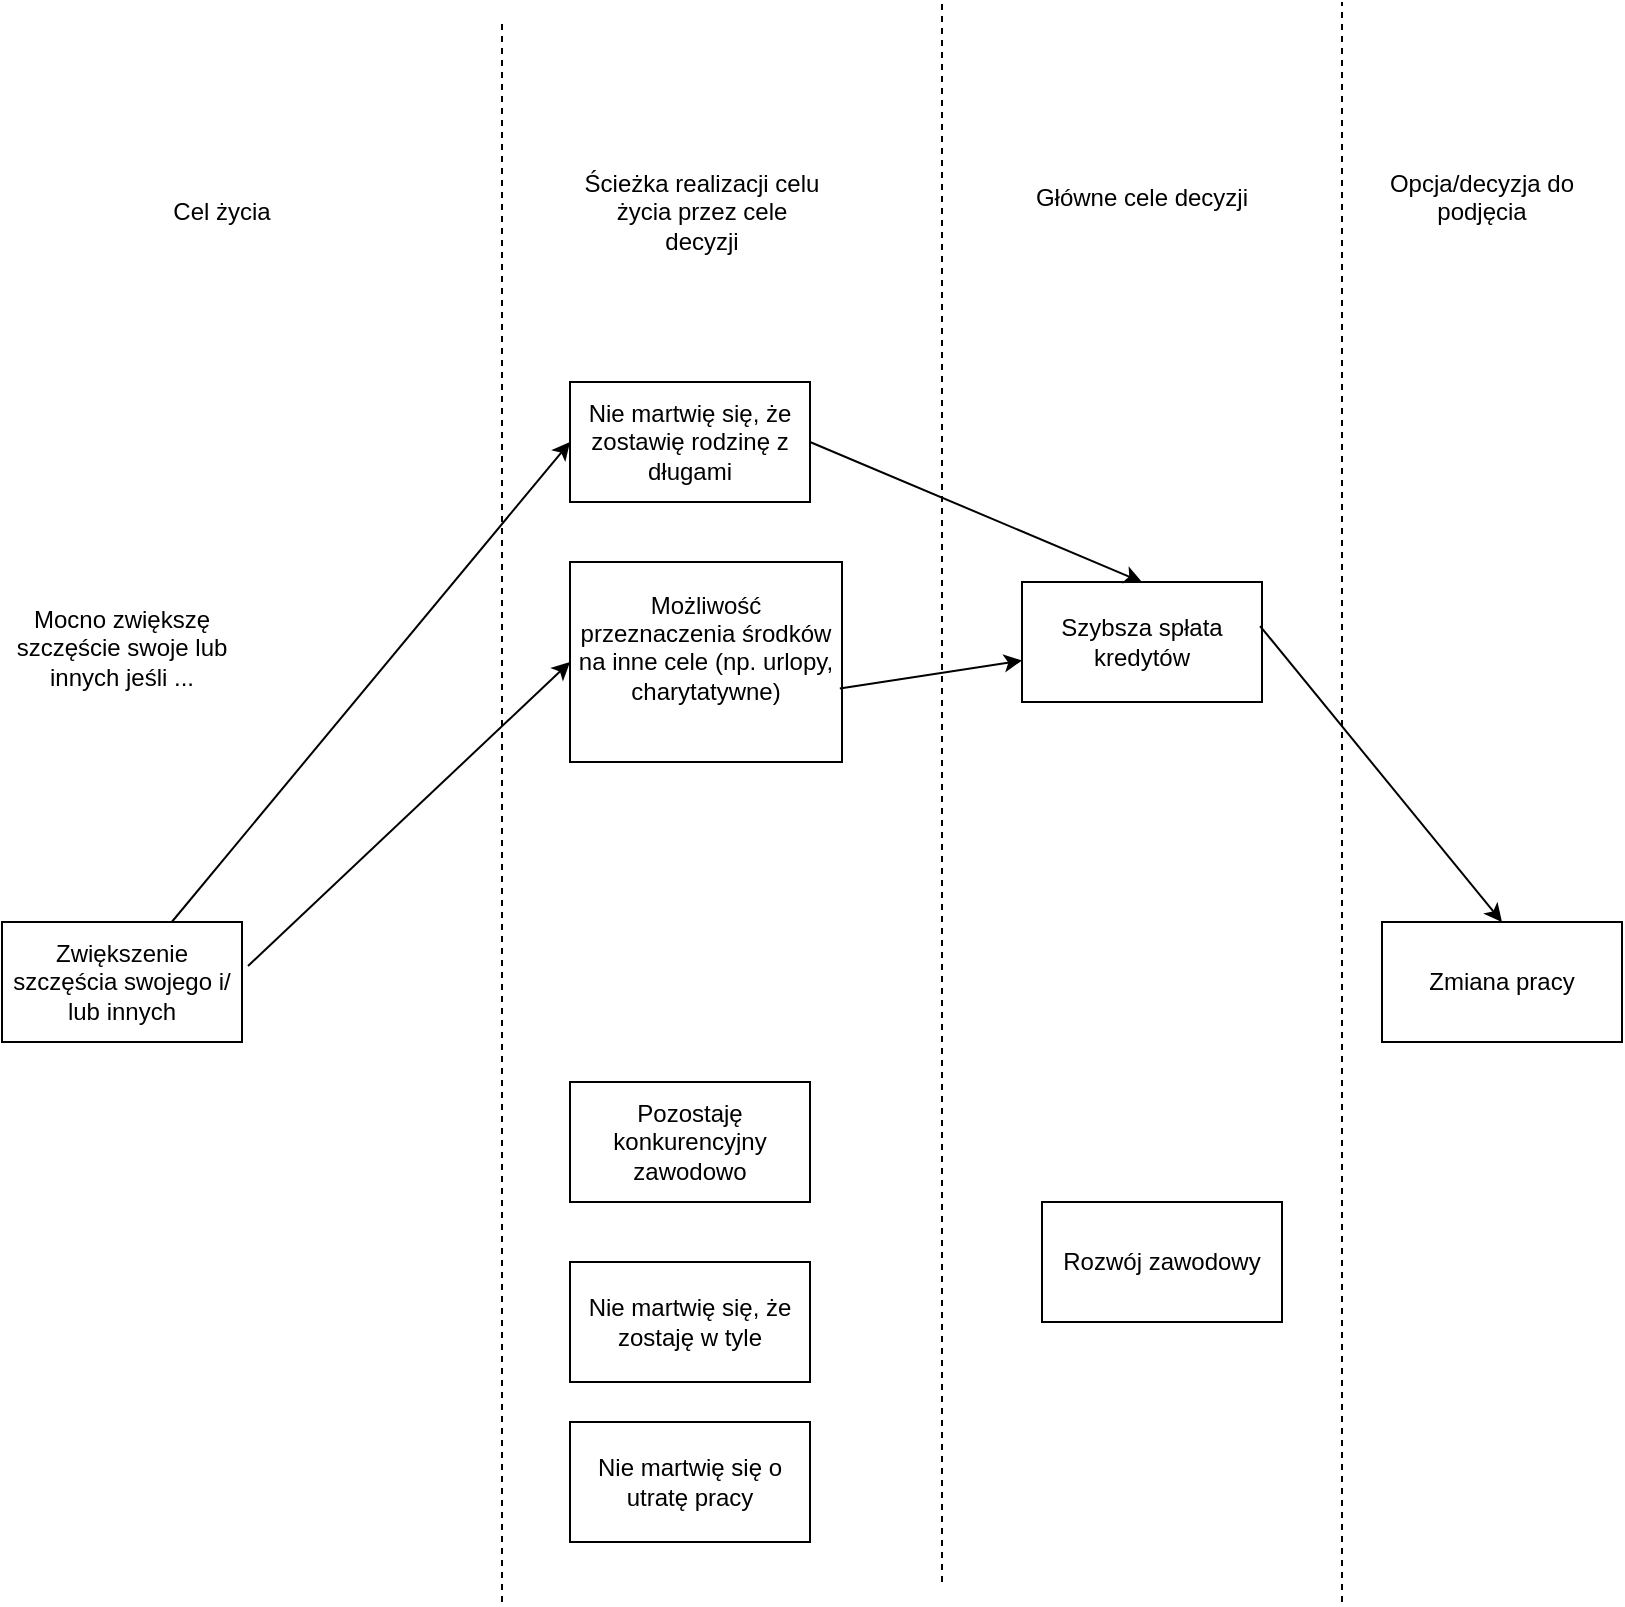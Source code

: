 <mxfile version="14.2.9" type="github">
  <diagram id="jl-lqksZDpXuRrx-7xOV" name="Page-1">
    <mxGraphModel dx="1182" dy="1868" grid="1" gridSize="10" guides="1" tooltips="1" connect="1" arrows="1" fold="1" page="1" pageScale="1" pageWidth="827" pageHeight="1169" math="0" shadow="0">
      <root>
        <mxCell id="0" />
        <mxCell id="1" parent="0" />
        <mxCell id="zze9QXOIiFmM_SsQ-WCL-1" value="&lt;div&gt;Zmiana pracy&lt;/div&gt;" style="rounded=0;whiteSpace=wrap;html=1;" parent="1" vertex="1">
          <mxGeometry x="700" y="300" width="120" height="60" as="geometry" />
        </mxCell>
        <mxCell id="zze9QXOIiFmM_SsQ-WCL-2" value="&lt;div&gt;Zwiększenie szczęścia swojego i/&lt;/div&gt;&lt;div&gt;lub innych&lt;/div&gt;" style="rounded=0;whiteSpace=wrap;html=1;" parent="1" vertex="1">
          <mxGeometry x="10" y="300" width="120" height="60" as="geometry" />
        </mxCell>
        <mxCell id="zze9QXOIiFmM_SsQ-WCL-3" value="" style="endArrow=classic;html=1;entryX=0;entryY=0.5;entryDx=0;entryDy=0;" parent="1" source="zze9QXOIiFmM_SsQ-WCL-2" edge="1" target="zze9QXOIiFmM_SsQ-WCL-6">
          <mxGeometry width="50" height="50" relative="1" as="geometry">
            <mxPoint x="390" y="380" as="sourcePoint" />
            <mxPoint x="230" y="270" as="targetPoint" />
          </mxGeometry>
        </mxCell>
        <mxCell id="zze9QXOIiFmM_SsQ-WCL-4" value="&lt;div&gt;Szybsza spłata kredytów&lt;/div&gt;" style="rounded=0;whiteSpace=wrap;html=1;" parent="1" vertex="1">
          <mxGeometry x="520" y="130" width="120" height="60" as="geometry" />
        </mxCell>
        <mxCell id="zze9QXOIiFmM_SsQ-WCL-5" value="Rozwój zawodowy" style="rounded=0;whiteSpace=wrap;html=1;" parent="1" vertex="1">
          <mxGeometry x="530" y="440" width="120" height="60" as="geometry" />
        </mxCell>
        <mxCell id="zze9QXOIiFmM_SsQ-WCL-6" value="Nie martwię się, że zostawię rodzinę z długami" style="rounded=0;whiteSpace=wrap;html=1;" parent="1" vertex="1">
          <mxGeometry x="294" y="30" width="120" height="60" as="geometry" />
        </mxCell>
        <mxCell id="zze9QXOIiFmM_SsQ-WCL-7" value="&lt;div&gt;Możliwość przeznaczenia środków na inne cele (np. urlopy, charytatywne)&lt;/div&gt;&lt;div&gt;&lt;br&gt;&lt;/div&gt;" style="rounded=0;whiteSpace=wrap;html=1;" parent="1" vertex="1">
          <mxGeometry x="294" y="120" width="136" height="100" as="geometry" />
        </mxCell>
        <mxCell id="zze9QXOIiFmM_SsQ-WCL-9" value="" style="endArrow=none;dashed=1;html=1;" parent="1" edge="1">
          <mxGeometry width="50" height="50" relative="1" as="geometry">
            <mxPoint x="480" y="630" as="sourcePoint" />
            <mxPoint x="480" y="-160" as="targetPoint" />
          </mxGeometry>
        </mxCell>
        <mxCell id="zze9QXOIiFmM_SsQ-WCL-10" value="" style="endArrow=none;dashed=1;html=1;" parent="1" edge="1">
          <mxGeometry width="50" height="50" relative="1" as="geometry">
            <mxPoint x="680" y="640" as="sourcePoint" />
            <mxPoint x="680" y="-160" as="targetPoint" />
          </mxGeometry>
        </mxCell>
        <mxCell id="zze9QXOIiFmM_SsQ-WCL-11" value="" style="endArrow=none;dashed=1;html=1;" parent="1" edge="1">
          <mxGeometry width="50" height="50" relative="1" as="geometry">
            <mxPoint x="260" y="640" as="sourcePoint" />
            <mxPoint x="260" y="-150" as="targetPoint" />
          </mxGeometry>
        </mxCell>
        <mxCell id="pUGiUn1GgULjH6ZH7vq9-1" value="&lt;div&gt;Opcja/decyzja do podjęcia&lt;/div&gt;&lt;div&gt;&lt;br&gt;&lt;/div&gt;" style="text;html=1;strokeColor=none;fillColor=none;align=center;verticalAlign=middle;whiteSpace=wrap;rounded=0;" vertex="1" parent="1">
          <mxGeometry x="690" y="-90" width="120" height="70" as="geometry" />
        </mxCell>
        <mxCell id="pUGiUn1GgULjH6ZH7vq9-2" value="&lt;div&gt;Główne cele decyzji&lt;/div&gt;&lt;div&gt;&lt;br&gt;&lt;/div&gt;" style="text;html=1;strokeColor=none;fillColor=none;align=center;verticalAlign=middle;whiteSpace=wrap;rounded=0;" vertex="1" parent="1">
          <mxGeometry x="520" y="-90" width="120" height="70" as="geometry" />
        </mxCell>
        <mxCell id="pUGiUn1GgULjH6ZH7vq9-3" value="&lt;div&gt;Ścieżka realizacji celu życia przez cele decyzji&lt;/div&gt;" style="text;html=1;strokeColor=none;fillColor=none;align=center;verticalAlign=middle;whiteSpace=wrap;rounded=0;" vertex="1" parent="1">
          <mxGeometry x="300" y="-90" width="120" height="70" as="geometry" />
        </mxCell>
        <mxCell id="pUGiUn1GgULjH6ZH7vq9-4" value="Cel życia" style="text;html=1;strokeColor=none;fillColor=none;align=center;verticalAlign=middle;whiteSpace=wrap;rounded=0;" vertex="1" parent="1">
          <mxGeometry x="60" y="-90" width="120" height="70" as="geometry" />
        </mxCell>
        <mxCell id="pUGiUn1GgULjH6ZH7vq9-5" value="" style="endArrow=classic;html=1;exitX=1.025;exitY=0.367;exitDx=0;exitDy=0;exitPerimeter=0;entryX=0;entryY=0.5;entryDx=0;entryDy=0;" edge="1" parent="1" source="zze9QXOIiFmM_SsQ-WCL-2" target="zze9QXOIiFmM_SsQ-WCL-7">
          <mxGeometry width="50" height="50" relative="1" as="geometry">
            <mxPoint x="390" y="270" as="sourcePoint" />
            <mxPoint x="440" y="220" as="targetPoint" />
          </mxGeometry>
        </mxCell>
        <mxCell id="pUGiUn1GgULjH6ZH7vq9-6" value="" style="endArrow=classic;html=1;exitX=0.992;exitY=0.633;exitDx=0;exitDy=0;exitPerimeter=0;" edge="1" parent="1" source="zze9QXOIiFmM_SsQ-WCL-7" target="zze9QXOIiFmM_SsQ-WCL-4">
          <mxGeometry width="50" height="50" relative="1" as="geometry">
            <mxPoint x="390" y="270" as="sourcePoint" />
            <mxPoint x="440" y="220" as="targetPoint" />
          </mxGeometry>
        </mxCell>
        <mxCell id="pUGiUn1GgULjH6ZH7vq9-7" value="" style="endArrow=classic;html=1;exitX=1;exitY=0.5;exitDx=0;exitDy=0;entryX=0.5;entryY=0;entryDx=0;entryDy=0;" edge="1" parent="1" source="zze9QXOIiFmM_SsQ-WCL-6" target="zze9QXOIiFmM_SsQ-WCL-4">
          <mxGeometry width="50" height="50" relative="1" as="geometry">
            <mxPoint x="490" y="130" as="sourcePoint" />
            <mxPoint x="540" y="80" as="targetPoint" />
          </mxGeometry>
        </mxCell>
        <mxCell id="pUGiUn1GgULjH6ZH7vq9-8" value="" style="endArrow=classic;html=1;exitX=0.992;exitY=0.367;exitDx=0;exitDy=0;exitPerimeter=0;entryX=0.5;entryY=0;entryDx=0;entryDy=0;" edge="1" parent="1" source="zze9QXOIiFmM_SsQ-WCL-4" target="zze9QXOIiFmM_SsQ-WCL-1">
          <mxGeometry width="50" height="50" relative="1" as="geometry">
            <mxPoint x="390" y="270" as="sourcePoint" />
            <mxPoint x="440" y="220" as="targetPoint" />
          </mxGeometry>
        </mxCell>
        <mxCell id="pUGiUn1GgULjH6ZH7vq9-11" value="&lt;div&gt;Pozostaję konkurencyjny zawodowo&lt;/div&gt;" style="rounded=0;whiteSpace=wrap;html=1;" vertex="1" parent="1">
          <mxGeometry x="294" y="380" width="120" height="60" as="geometry" />
        </mxCell>
        <mxCell id="pUGiUn1GgULjH6ZH7vq9-12" value="&lt;div&gt;Nie martwię się, że zostaję w tyle&lt;/div&gt;" style="rounded=0;whiteSpace=wrap;html=1;" vertex="1" parent="1">
          <mxGeometry x="294" y="470" width="120" height="60" as="geometry" />
        </mxCell>
        <mxCell id="pUGiUn1GgULjH6ZH7vq9-13" value="Nie martwię się o utratę pracy" style="rounded=0;whiteSpace=wrap;html=1;" vertex="1" parent="1">
          <mxGeometry x="294" y="550" width="120" height="60" as="geometry" />
        </mxCell>
        <mxCell id="pUGiUn1GgULjH6ZH7vq9-14" value="&lt;div&gt;Mocno zwiększę szczęście swoje lub innych jeśli ...&lt;/div&gt;&lt;div&gt;&lt;br&gt;&lt;/div&gt;" style="text;html=1;strokeColor=none;fillColor=none;align=center;verticalAlign=middle;whiteSpace=wrap;rounded=0;" vertex="1" parent="1">
          <mxGeometry x="10" y="115" width="120" height="110" as="geometry" />
        </mxCell>
      </root>
    </mxGraphModel>
  </diagram>
</mxfile>
